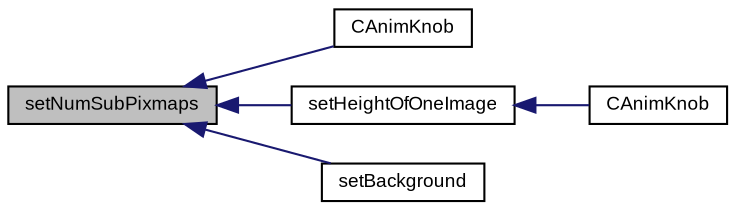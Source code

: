digraph "setNumSubPixmaps"
{
  bgcolor="transparent";
  edge [fontname="Arial",fontsize="9",labelfontname="Arial",labelfontsize="9"];
  node [fontname="Arial",fontsize="9",shape=record];
  rankdir="LR";
  Node1 [label="setNumSubPixmaps",height=0.2,width=0.4,color="black", fillcolor="grey75", style="filled" fontcolor="black"];
  Node1 -> Node2 [dir="back",color="midnightblue",fontsize="9",style="solid",fontname="Arial"];
  Node2 [label="CAnimKnob",height=0.2,width=0.4,color="black",URL="$class_v_s_t_g_u_i_1_1_c_anim_knob.html#aa4fe339a1b1b789b191573cc9e64f595"];
  Node1 -> Node3 [dir="back",color="midnightblue",fontsize="9",style="solid",fontname="Arial"];
  Node3 [label="setHeightOfOneImage",height=0.2,width=0.4,color="black",URL="$class_v_s_t_g_u_i_1_1_c_anim_knob.html#aa461070209a686c8b44059191be2a3a3"];
  Node3 -> Node4 [dir="back",color="midnightblue",fontsize="9",style="solid",fontname="Arial"];
  Node4 [label="CAnimKnob",height=0.2,width=0.4,color="black",URL="$class_v_s_t_g_u_i_1_1_c_anim_knob.html#ae39bb45e08ab3c4a4cfd51e724b876d3"];
  Node1 -> Node5 [dir="back",color="midnightblue",fontsize="9",style="solid",fontname="Arial"];
  Node5 [label="setBackground",height=0.2,width=0.4,color="black",URL="$class_v_s_t_g_u_i_1_1_c_anim_knob.html#a623ed61eec7265317899d9eae7c0c945",tooltip="set the background image of this view "];
}
